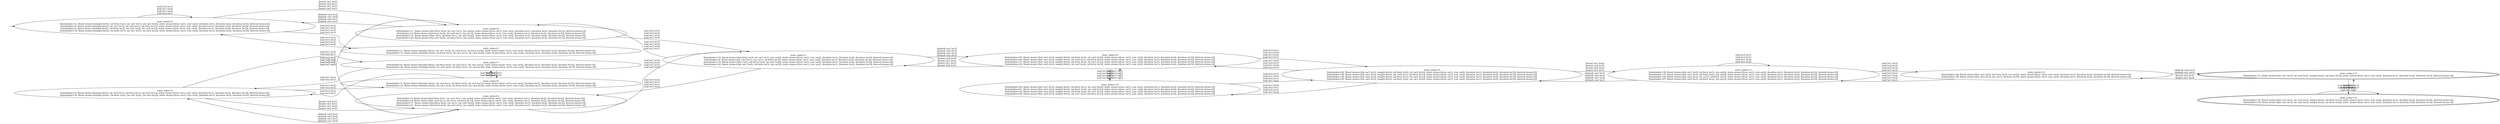 digraph {
rankdir="LR"
s0[label="state_index=0
State(index=12, fluent atoms=[(empty-ferry), (at-ferry loc2), (at car1 loc1), (at car2 loc2)], static atoms=[(car car1), (car car2), (location loc1), (location loc2), (location loc3)], derived atoms=[])
State(index=2, fluent atoms=[(empty-ferry), (at car1 loc2), (at car2 loc1), (at-ferry loc1)], static atoms=[(car car1), (car car2), (location loc1), (location loc2), (location loc3)], derived atoms=[])
State(index=0, fluent atoms=[(empty-ferry), (at-ferry loc2), (at car1 loc2), (at car2 loc1)], static atoms=[(car car1), (car car2), (location loc1), (location loc2), (location loc3)], derived atoms=[])
State(index=14, fluent atoms=[(empty-ferry), (at-ferry loc1), (at car1 loc1), (at car2 loc2)], static atoms=[(car car1), (car car2), (location loc1), (location loc2), (location loc3)], derived atoms=[])
"]
s1[label="state_index=1
State(index=1, fluent atoms=[(empty-ferry), (at car1 loc2), (at car2 loc1), (at-ferry loc3)], static atoms=[(car car1), (car car2), (location loc1), (location loc2), (location loc3)], derived atoms=[])
State(index=13, fluent atoms=[(empty-ferry), (at-ferry loc3), (at car1 loc1), (at car2 loc2)], static atoms=[(car car1), (car car2), (location loc1), (location loc2), (location loc3)], derived atoms=[])
"]
s2[label="state_index=2
State(index=11, fluent atoms=[(at-ferry loc2), (at car1 loc1), (on car2)], static atoms=[(car car1), (car car2), (location loc1), (location loc2), (location loc3)], derived atoms=[])
State(index=3, fluent atoms=[(at-ferry loc2), (at car2 loc1), (on car1)], static atoms=[(car car1), (car car2), (location loc1), (location loc2), (location loc3)], derived atoms=[])
State(index=15, fluent atoms=[(on car1), (at-ferry loc1), (at car2 loc2)], static atoms=[(car car1), (car car2), (location loc1), (location loc2), (location loc3)], derived atoms=[])
State(index=23, fluent atoms=[(at car1 loc2), (at-ferry loc1), (on car2)], static atoms=[(car car1), (car car2), (location loc1), (location loc2), (location loc3)], derived atoms=[])
"]
s3[label="state_index=3
State(index=10, fluent atoms=[(at-ferry loc3), (at car1 loc1), (on car2)], static atoms=[(car car1), (car car2), (location loc1), (location loc2), (location loc3)], derived atoms=[])
State(index=4, fluent atoms=[(at car2 loc1), (on car1), (at-ferry loc3)], static atoms=[(car car1), (car car2), (location loc1), (location loc2), (location loc3)], derived atoms=[])
State(index=16, fluent atoms=[(on car1), (at-ferry loc3), (at car2 loc2)], static atoms=[(car car1), (car car2), (location loc1), (location loc2), (location loc3)], derived atoms=[])
State(index=22, fluent atoms=[(at car1 loc2), (at-ferry loc3), (on car2)], static atoms=[(car car1), (car car2), (location loc1), (location loc2), (location loc3)], derived atoms=[])
"]
s4[label="state_index=4
State(index=9, fluent atoms=[(at-ferry loc1), (at car1 loc1), (on car2)], static atoms=[(car car1), (car car2), (location loc1), (location loc2), (location loc3)], derived atoms=[])
State(index=5, fluent atoms=[(at car2 loc1), (on car1), (at-ferry loc1)], static atoms=[(car car1), (car car2), (location loc1), (location loc2), (location loc3)], derived atoms=[])
State(index=17, fluent atoms=[(at-ferry loc2), (on car1), (at car2 loc2)], static atoms=[(car car1), (car car2), (location loc1), (location loc2), (location loc3)], derived atoms=[])
State(index=21, fluent atoms=[(at-ferry loc2), (at car1 loc2), (on car2)], static atoms=[(car car1), (car car2), (location loc1), (location loc2), (location loc3)], derived atoms=[])
"]
s5[label="state_index=5
State(index=6, fluent atoms=[(empty-ferry), (at car2 loc1), (at-ferry loc1), (at car1 loc1)], static atoms=[(car car1), (car car2), (location loc1), (location loc2), (location loc3)], derived atoms=[])
State(index=18, fluent atoms=[(empty-ferry), (at-ferry loc2), (at car1 loc2), (at car2 loc2)], static atoms=[(car car1), (car car2), (location loc1), (location loc2), (location loc3)], derived atoms=[])
"]
s6[label="state_index=6
State(index=7, fluent atoms=[(empty-ferry), (at car2 loc1), (at-ferry loc3), (at car1 loc1)], static atoms=[(car car1), (car car2), (location loc1), (location loc2), (location loc3)], derived atoms=[])
State(index=19, fluent atoms=[(empty-ferry), (at car1 loc2), (at-ferry loc3), (at car2 loc2)], static atoms=[(car car1), (car car2), (location loc1), (location loc2), (location loc3)], derived atoms=[])
"]
s7[label="state_index=7
State(index=8, fluent atoms=[(empty-ferry), (at-ferry loc2), (at car2 loc1), (at car1 loc1)], static atoms=[(car car1), (car car2), (location loc1), (location loc2), (location loc3)], derived atoms=[])
State(index=20, fluent atoms=[(empty-ferry), (at car1 loc2), (at-ferry loc1), (at car2 loc2)], static atoms=[(car car1), (car car2), (location loc1), (location loc2), (location loc3)], derived atoms=[])
"]
s8[label="state_index=8
State(index=43, fluent atoms=[(at car1 loc3), (empty-ferry), (at-ferry loc3), (at car2 loc2)], static atoms=[(car car1), (car car2), (location loc1), (location loc2), (location loc3)], derived atoms=[])
State(index=40, fluent atoms=[(at car1 loc3), (empty-ferry), (at car2 loc1), (at-ferry loc3)], static atoms=[(car car1), (car car2), (location loc1), (location loc2), (location loc3)], derived atoms=[])
State(index=31, fluent atoms=[(at car2 loc3), (empty-ferry), (at-ferry loc3), (at car1 loc1)], static atoms=[(car car1), (car car2), (location loc1), (location loc2), (location loc3)], derived atoms=[])
State(index=24, fluent atoms=[(at car2 loc3), (empty-ferry), (at car1 loc2), (at-ferry loc3)], static atoms=[(car car1), (car car2), (location loc1), (location loc2), (location loc3)], derived atoms=[])
"]
s9[label="state_index=9
State(index=42, fluent atoms=[(at car1 loc3), (empty-ferry), (at-ferry loc2), (at car2 loc2)], static atoms=[(car car1), (car car2), (location loc1), (location loc2), (location loc3)], derived atoms=[])
State(index=39, fluent atoms=[(at car1 loc3), (empty-ferry), (at car2 loc1), (at-ferry loc1)], static atoms=[(car car1), (car car2), (location loc1), (location loc2), (location loc3)], derived atoms=[])
State(index=30, fluent atoms=[(at car2 loc3), (empty-ferry), (at-ferry loc1), (at car1 loc1)], static atoms=[(car car1), (car car2), (location loc1), (location loc2), (location loc3)], derived atoms=[])
State(index=25, fluent atoms=[(at car2 loc3), (empty-ferry), (at-ferry loc2), (at car1 loc2)], static atoms=[(car car1), (car car2), (location loc1), (location loc2), (location loc3)], derived atoms=[])
"]
s10[label="state_index=10
State(index=44, fluent atoms=[(at car1 loc3), (empty-ferry), (at-ferry loc1), (at car2 loc2)], static atoms=[(car car1), (car car2), (location loc1), (location loc2), (location loc3)], derived atoms=[])
State(index=41, fluent atoms=[(at car1 loc3), (empty-ferry), (at-ferry loc2), (at car2 loc1)], static atoms=[(car car1), (car car2), (location loc1), (location loc2), (location loc3)], derived atoms=[])
State(index=32, fluent atoms=[(at car2 loc3), (empty-ferry), (at-ferry loc2), (at car1 loc1)], static atoms=[(car car1), (car car2), (location loc1), (location loc2), (location loc3)], derived atoms=[])
State(index=26, fluent atoms=[(at car2 loc3), (empty-ferry), (at car1 loc2), (at-ferry loc1)], static atoms=[(car car1), (car car2), (location loc1), (location loc2), (location loc3)], derived atoms=[])
"]
s11[label="state_index=11
State(index=38, fluent atoms=[(at car1 loc3), (at-ferry loc1), (on car2)], static atoms=[(car car1), (car car2), (location loc1), (location loc2), (location loc3)], derived atoms=[])
State(index=37, fluent atoms=[(at car1 loc3), (at-ferry loc2), (on car2)], static atoms=[(car car1), (car car2), (location loc1), (location loc2), (location loc3)], derived atoms=[])
State(index=29, fluent atoms=[(at car2 loc3), (on car1), (at-ferry loc1)], static atoms=[(car car1), (car car2), (location loc1), (location loc2), (location loc3)], derived atoms=[])
State(index=27, fluent atoms=[(at car2 loc3), (at-ferry loc2), (on car1)], static atoms=[(car car1), (car car2), (location loc1), (location loc2), (location loc3)], derived atoms=[])
"]
s12[label="state_index=12
State(index=36, fluent atoms=[(at car1 loc3), (at-ferry loc3), (on car2)], static atoms=[(car car1), (car car2), (location loc1), (location loc2), (location loc3)], derived atoms=[])
State(index=28, fluent atoms=[(at car2 loc3), (on car1), (at-ferry loc3)], static atoms=[(car car1), (car car2), (location loc1), (location loc2), (location loc3)], derived atoms=[])
"]
s13[peripheries=2,label="state_index=13
State(index=33, fluent atoms=[(at car1 loc3), (at car2 loc3), (empty-ferry), (at-ferry loc3)], static atoms=[(car car1), (car car2), (location loc1), (location loc2), (location loc3)], derived atoms=[])
"]
s14[peripheries=2,label="state_index=14
State(index=35, fluent atoms=[(at car1 loc3), (at car2 loc3), (empty-ferry), (at-ferry loc1)], static atoms=[(car car1), (car car2), (location loc1), (location loc2), (location loc3)], derived atoms=[])
State(index=34, fluent atoms=[(at car1 loc3), (at car2 loc3), (empty-ferry), (at-ferry loc2)], static atoms=[(car car1), (car car2), (location loc1), (location loc2), (location loc3)], derived atoms=[])
"]
Dangling [ label = "", style = invis ]
{ rank = same; Dangling }
Dangling -> s0
{ rank = same; s1,s6,s7}
{ rank = same; s0,s5}
{ rank = same; s2,s4}
{ rank = same; s3}
{ rank = same; s8,s10}
{ rank = same; s9}
{ rank = same; s11}
{ rank = same; s12}
{ rank = same; s13,s14}
s0->s0 [label="(sail loc2 loc1)
(sail loc1 loc2)
(sail loc1 loc2)
(sail loc2 loc1)
"]
s0->s1 [label="(sail loc2 loc3)
(sail loc1 loc3)
(sail loc1 loc3)
(sail loc2 loc3)
"]
s0->s2 [label="(board car1 loc2)
(board car2 loc1)
(board car1 loc1)
(board car2 loc2)
"]
s1->s0 [label="(sail loc3 loc1)
(sail loc3 loc2)
(sail loc3 loc1)
(sail loc3 loc2)
"]
s2->s0 [label="(debark car2 loc2)
(debark car1 loc2)
(debark car2 loc1)
(debark car1 loc1)
"]
s2->s3 [label="(sail loc2 loc3)
(sail loc2 loc3)
(sail loc1 loc3)
(sail loc1 loc3)
"]
s2->s4 [label="(sail loc2 loc1)
(sail loc1 loc2)
(sail loc2 loc1)
(sail loc1 loc2)
"]
s3->s2 [label="(sail loc3 loc1)
(sail loc3 loc2)
(sail loc3 loc2)
(sail loc3 loc1)
"]
s3->s4 [label="(sail loc3 loc2)
(sail loc3 loc1)
(sail loc3 loc1)
(sail loc3 loc2)
"]
s3->s8 [label="(debark car1 loc3)
(debark car2 loc3)
(debark car1 loc3)
(debark car2 loc3)
"]
s4->s2 [label="(sail loc2 loc1)
(sail loc2 loc1)
(sail loc1 loc2)
(sail loc1 loc2)
"]
s4->s3 [label="(sail loc1 loc3)
(sail loc2 loc3)
(sail loc1 loc3)
(sail loc2 loc3)
"]
s4->s5 [label="(debark car2 loc1)
(debark car2 loc2)
(debark car1 loc1)
(debark car1 loc2)
"]
s5->s4 [label="(board car2 loc1)
(board car1 loc1)
(board car1 loc2)
(board car2 loc2)
"]
s5->s6 [label="(sail loc1 loc3)
(sail loc2 loc3)
"]
s5->s7 [label="(sail loc1 loc2)
(sail loc2 loc1)
"]
s6->s5 [label="(sail loc3 loc2)
(sail loc3 loc1)
"]
s6->s7 [label="(sail loc3 loc1)
(sail loc3 loc2)
"]
s7->s5 [label="(sail loc1 loc2)
(sail loc2 loc1)
"]
s7->s6 [label="(sail loc1 loc3)
(sail loc2 loc3)
"]
s8->s3 [label="(board car2 loc3)
(board car1 loc3)
(board car1 loc3)
(board car2 loc3)
"]
s8->s9 [label="(sail loc3 loc1)
(sail loc3 loc2)
(sail loc3 loc2)
(sail loc3 loc1)
"]
s8->s10 [label="(sail loc3 loc2)
(sail loc3 loc2)
(sail loc3 loc1)
(sail loc3 loc1)
"]
s9->s8 [label="(sail loc1 loc3)
(sail loc2 loc3)
(sail loc1 loc3)
(sail loc2 loc3)
"]
s9->s10 [label="(sail loc1 loc2)
(sail loc2 loc1)
(sail loc2 loc1)
(sail loc1 loc2)
"]
s9->s11 [label="(board car1 loc2)
(board car2 loc1)
(board car2 loc2)
(board car1 loc1)
"]
s10->s8 [label="(sail loc1 loc3)
(sail loc2 loc3)
(sail loc1 loc3)
(sail loc2 loc3)
"]
s10->s9 [label="(sail loc2 loc1)
(sail loc1 loc2)
(sail loc2 loc1)
(sail loc1 loc2)
"]
s11->s9 [label="(debark car1 loc1)
(debark car2 loc2)
(debark car1 loc2)
(debark car2 loc1)
"]
s11->s11 [label="(sail loc2 loc1)
(sail loc2 loc1)
(sail loc1 loc2)
(sail loc1 loc2)
"]
s11->s12 [label="(sail loc1 loc3)
(sail loc2 loc3)
(sail loc2 loc3)
(sail loc1 loc3)
"]
s12->s11 [label="(sail loc3 loc1)
(sail loc3 loc2)
(sail loc3 loc2)
(sail loc3 loc1)
"]
s12->s13 [label="(debark car2 loc3)
(debark car1 loc3)
"]
s13->s12 [label="(board car2 loc3)
(board car1 loc3)
"]
s13->s14 [label="(sail loc3 loc1)
(sail loc3 loc2)
"]
s14->s13 [label="(sail loc1 loc3)
(sail loc2 loc3)
"]
s14->s14 [label="(sail loc2 loc1)
(sail loc1 loc2)
"]
}
